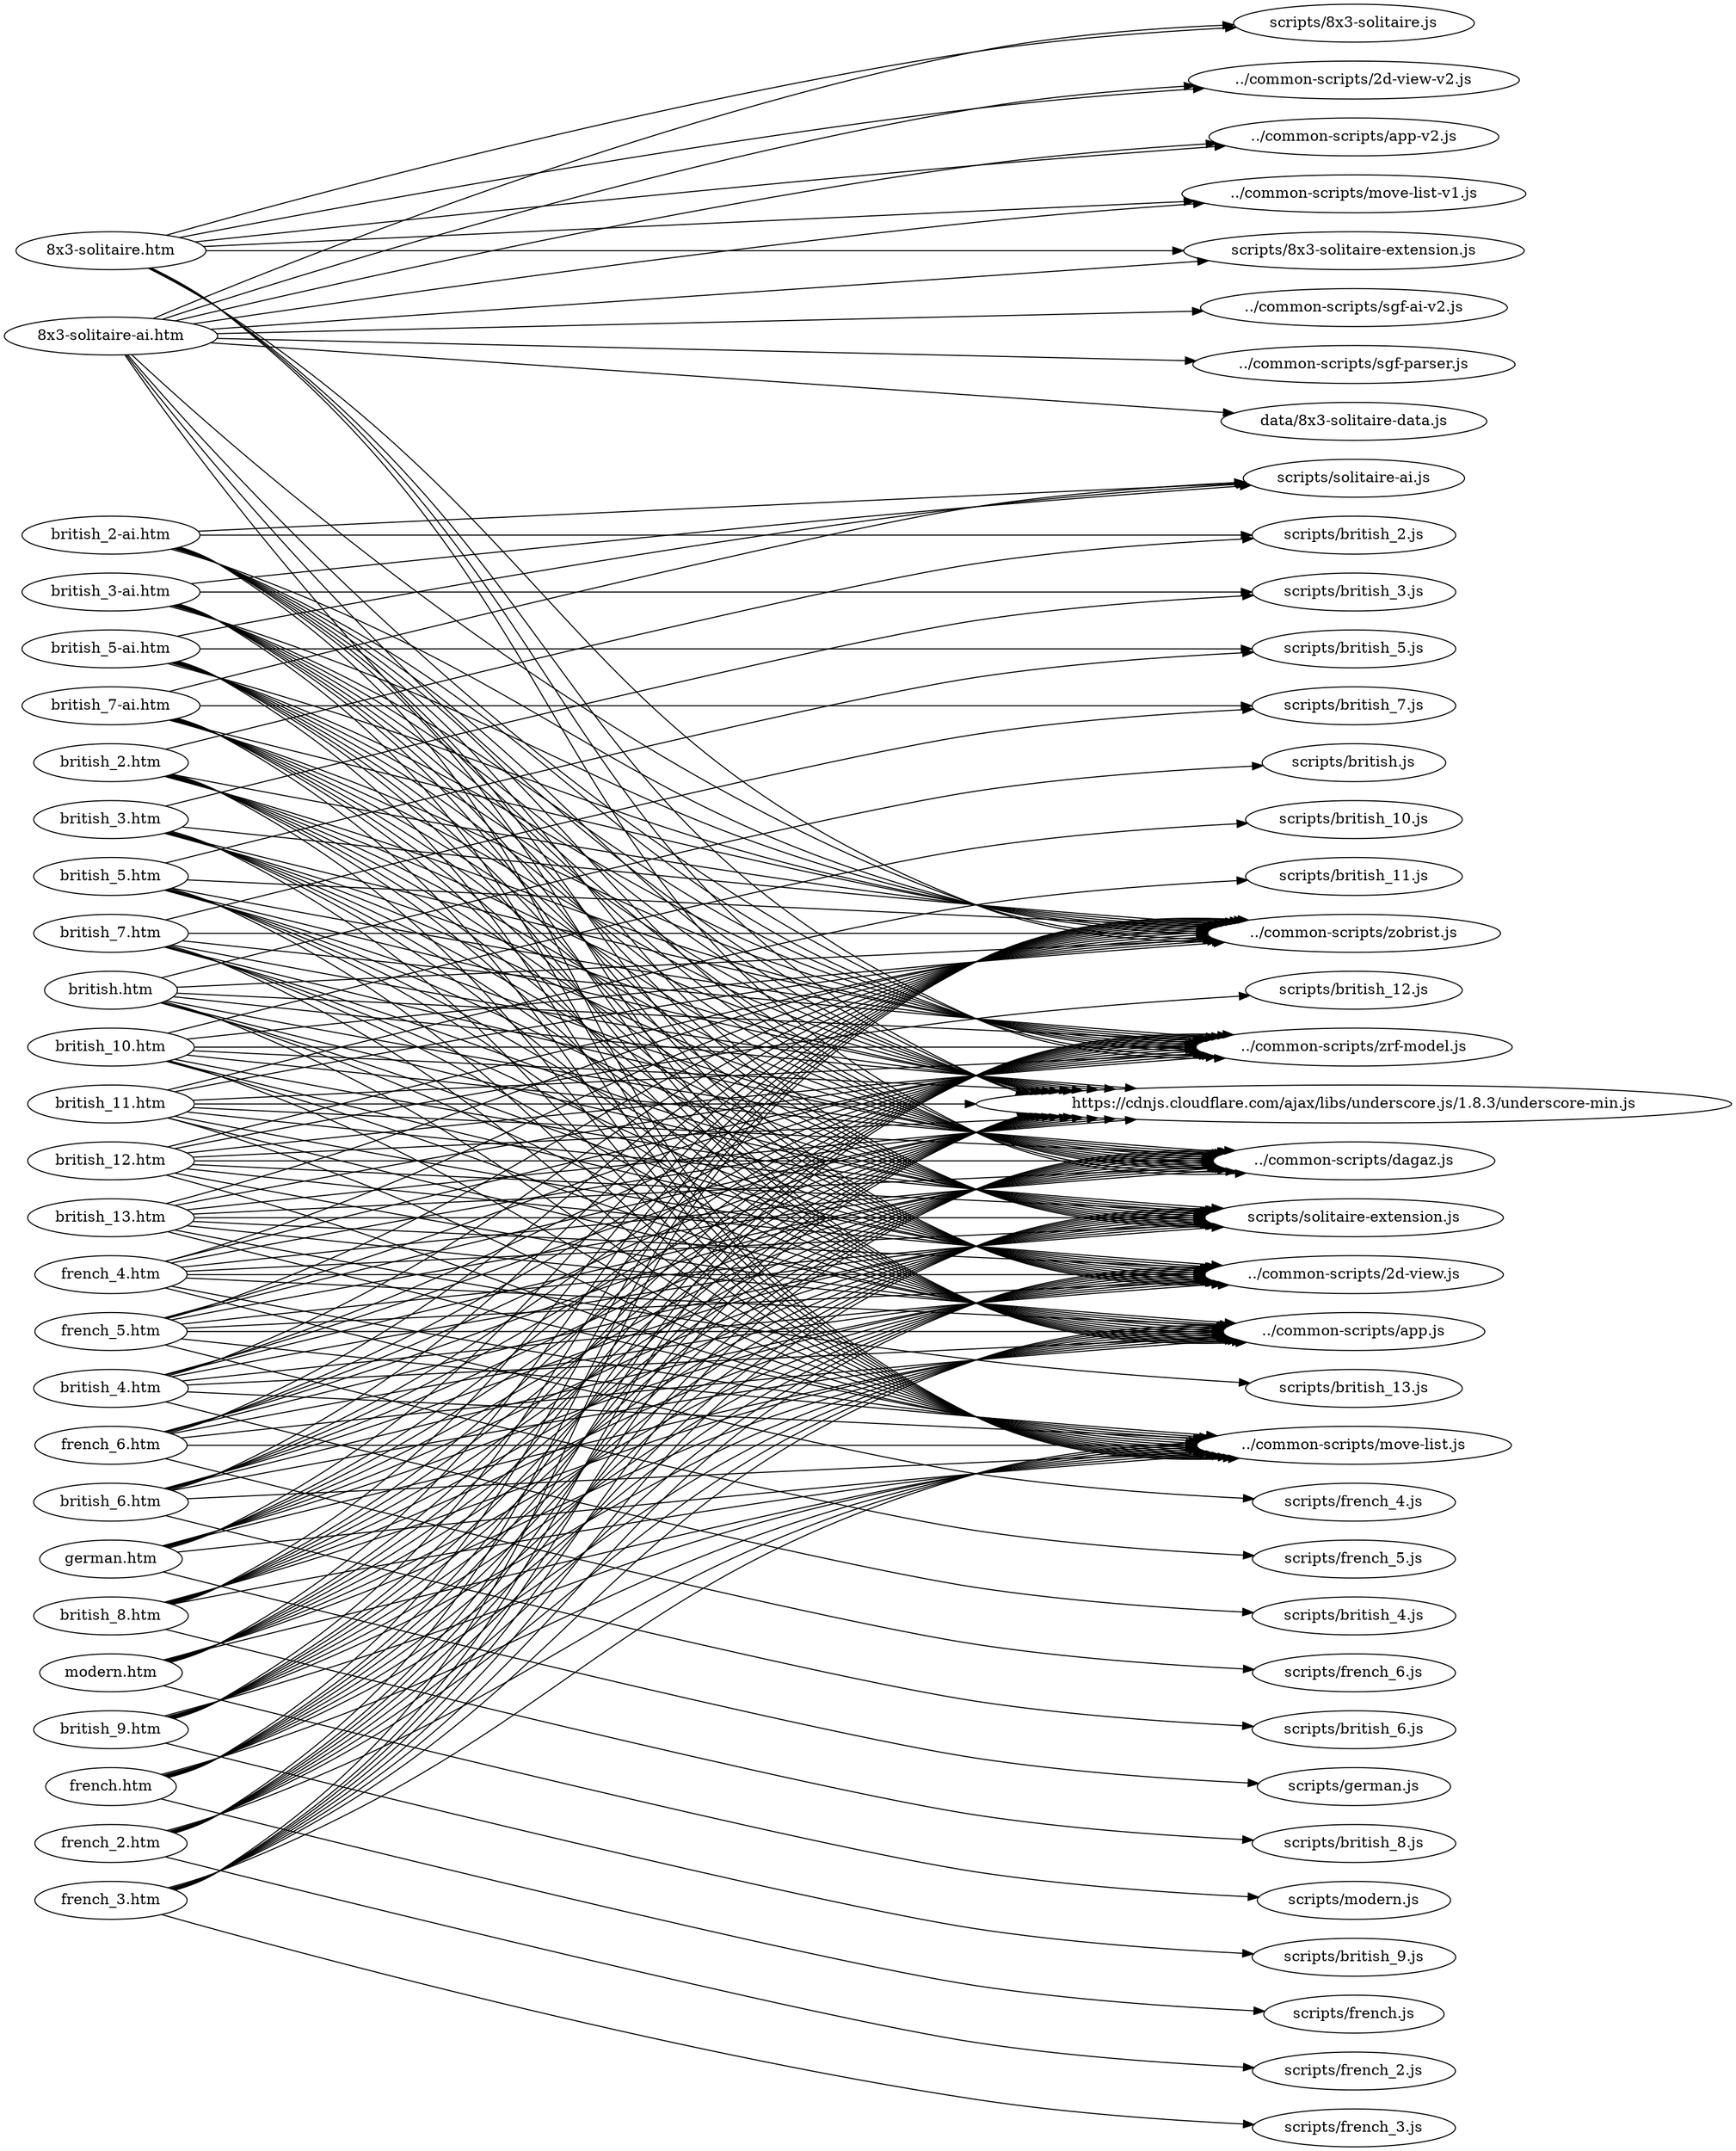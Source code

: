 digraph "graph" {
graph[ ranksep=10, rankdir = LR ];
  "8x3-solitaire-ai.htm" -> "../common-scripts/2d-view-v2.js";
  "8x3-solitaire-ai.htm" -> "../common-scripts/app-v2.js";
  "8x3-solitaire-ai.htm" -> "../common-scripts/dagaz.js";
  "8x3-solitaire-ai.htm" -> "../common-scripts/move-list-v1.js";
  "8x3-solitaire-ai.htm" -> "../common-scripts/sgf-ai-v2.js";
  "8x3-solitaire-ai.htm" -> "../common-scripts/sgf-parser.js";
  "8x3-solitaire-ai.htm" -> "../common-scripts/zobrist.js";
  "8x3-solitaire-ai.htm" -> "../common-scripts/zrf-model.js";
  "8x3-solitaire-ai.htm" -> "data/8x3-solitaire-data.js";
  "8x3-solitaire-ai.htm" -> "https://cdnjs.cloudflare.com/ajax/libs/underscore.js/1.8.3/underscore-min.js";
  "8x3-solitaire-ai.htm" -> "scripts/8x3-solitaire-extension.js";
  "8x3-solitaire-ai.htm" -> "scripts/8x3-solitaire.js";
  "8x3-solitaire.htm" -> "../common-scripts/2d-view-v2.js";
  "8x3-solitaire.htm" -> "../common-scripts/app-v2.js";
  "8x3-solitaire.htm" -> "../common-scripts/dagaz.js";
  "8x3-solitaire.htm" -> "../common-scripts/move-list-v1.js";
  "8x3-solitaire.htm" -> "../common-scripts/zobrist.js";
  "8x3-solitaire.htm" -> "../common-scripts/zrf-model.js";
  "8x3-solitaire.htm" -> "https://cdnjs.cloudflare.com/ajax/libs/underscore.js/1.8.3/underscore-min.js";
  "8x3-solitaire.htm" -> "scripts/8x3-solitaire-extension.js";
  "8x3-solitaire.htm" -> "scripts/8x3-solitaire.js";
  "british.htm" -> "../common-scripts/2d-view.js";
  "british.htm" -> "../common-scripts/app.js";
  "british.htm" -> "../common-scripts/dagaz.js";
  "british.htm" -> "../common-scripts/move-list.js";
  "british.htm" -> "../common-scripts/zobrist.js";
  "british.htm" -> "../common-scripts/zrf-model.js";
  "british.htm" -> "https://cdnjs.cloudflare.com/ajax/libs/underscore.js/1.8.3/underscore-min.js";
  "british.htm" -> "scripts/british.js";
  "british.htm" -> "scripts/solitaire-extension.js";
  "british_10.htm" -> "../common-scripts/2d-view.js";
  "british_10.htm" -> "../common-scripts/app.js";
  "british_10.htm" -> "../common-scripts/dagaz.js";
  "british_10.htm" -> "../common-scripts/move-list.js";
  "british_10.htm" -> "../common-scripts/zobrist.js";
  "british_10.htm" -> "../common-scripts/zrf-model.js";
  "british_10.htm" -> "https://cdnjs.cloudflare.com/ajax/libs/underscore.js/1.8.3/underscore-min.js";
  "british_10.htm" -> "scripts/british_10.js";
  "british_10.htm" -> "scripts/solitaire-extension.js";
  "british_11.htm" -> "../common-scripts/2d-view.js";
  "british_11.htm" -> "../common-scripts/app.js";
  "british_11.htm" -> "../common-scripts/dagaz.js";
  "british_11.htm" -> "../common-scripts/move-list.js";
  "british_11.htm" -> "../common-scripts/zobrist.js";
  "british_11.htm" -> "../common-scripts/zrf-model.js";
  "british_11.htm" -> "https://cdnjs.cloudflare.com/ajax/libs/underscore.js/1.8.3/underscore-min.js";
  "british_11.htm" -> "scripts/british_11.js";
  "british_11.htm" -> "scripts/solitaire-extension.js";
  "british_12.htm" -> "../common-scripts/2d-view.js";
  "british_12.htm" -> "../common-scripts/app.js";
  "british_12.htm" -> "../common-scripts/dagaz.js";
  "british_12.htm" -> "../common-scripts/move-list.js";
  "british_12.htm" -> "../common-scripts/zobrist.js";
  "british_12.htm" -> "../common-scripts/zrf-model.js";
  "british_12.htm" -> "https://cdnjs.cloudflare.com/ajax/libs/underscore.js/1.8.3/underscore-min.js";
  "british_12.htm" -> "scripts/british_12.js";
  "british_12.htm" -> "scripts/solitaire-extension.js";
  "british_13.htm" -> "../common-scripts/2d-view.js";
  "british_13.htm" -> "../common-scripts/app.js";
  "british_13.htm" -> "../common-scripts/dagaz.js";
  "british_13.htm" -> "../common-scripts/move-list.js";
  "british_13.htm" -> "../common-scripts/zobrist.js";
  "british_13.htm" -> "../common-scripts/zrf-model.js";
  "british_13.htm" -> "https://cdnjs.cloudflare.com/ajax/libs/underscore.js/1.8.3/underscore-min.js";
  "british_13.htm" -> "scripts/british_13.js";
  "british_13.htm" -> "scripts/solitaire-extension.js";
  "british_2-ai.htm" -> "../common-scripts/2d-view.js";
  "british_2-ai.htm" -> "../common-scripts/app.js";
  "british_2-ai.htm" -> "../common-scripts/dagaz.js";
  "british_2-ai.htm" -> "../common-scripts/move-list.js";
  "british_2-ai.htm" -> "../common-scripts/zobrist.js";
  "british_2-ai.htm" -> "../common-scripts/zrf-model.js";
  "british_2-ai.htm" -> "https://cdnjs.cloudflare.com/ajax/libs/underscore.js/1.8.3/underscore-min.js";
  "british_2-ai.htm" -> "scripts/british_2.js";
  "british_2-ai.htm" -> "scripts/solitaire-ai.js";
  "british_2-ai.htm" -> "scripts/solitaire-extension.js";
  "british_2.htm" -> "../common-scripts/2d-view.js";
  "british_2.htm" -> "../common-scripts/app.js";
  "british_2.htm" -> "../common-scripts/dagaz.js";
  "british_2.htm" -> "../common-scripts/move-list.js";
  "british_2.htm" -> "../common-scripts/zobrist.js";
  "british_2.htm" -> "../common-scripts/zrf-model.js";
  "british_2.htm" -> "https://cdnjs.cloudflare.com/ajax/libs/underscore.js/1.8.3/underscore-min.js";
  "british_2.htm" -> "scripts/british_2.js";
  "british_2.htm" -> "scripts/solitaire-extension.js";
  "british_3-ai.htm" -> "../common-scripts/2d-view.js";
  "british_3-ai.htm" -> "../common-scripts/app.js";
  "british_3-ai.htm" -> "../common-scripts/dagaz.js";
  "british_3-ai.htm" -> "../common-scripts/move-list.js";
  "british_3-ai.htm" -> "../common-scripts/zobrist.js";
  "british_3-ai.htm" -> "../common-scripts/zrf-model.js";
  "british_3-ai.htm" -> "https://cdnjs.cloudflare.com/ajax/libs/underscore.js/1.8.3/underscore-min.js";
  "british_3-ai.htm" -> "scripts/british_3.js";
  "british_3-ai.htm" -> "scripts/solitaire-ai.js";
  "british_3-ai.htm" -> "scripts/solitaire-extension.js";
  "british_3.htm" -> "../common-scripts/2d-view.js";
  "british_3.htm" -> "../common-scripts/app.js";
  "british_3.htm" -> "../common-scripts/dagaz.js";
  "british_3.htm" -> "../common-scripts/move-list.js";
  "british_3.htm" -> "../common-scripts/zobrist.js";
  "british_3.htm" -> "../common-scripts/zrf-model.js";
  "british_3.htm" -> "https://cdnjs.cloudflare.com/ajax/libs/underscore.js/1.8.3/underscore-min.js";
  "british_3.htm" -> "scripts/british_3.js";
  "british_3.htm" -> "scripts/solitaire-extension.js";
  "british_4.htm" -> "../common-scripts/2d-view.js";
  "british_4.htm" -> "../common-scripts/app.js";
  "british_4.htm" -> "../common-scripts/dagaz.js";
  "british_4.htm" -> "../common-scripts/move-list.js";
  "british_4.htm" -> "../common-scripts/zobrist.js";
  "british_4.htm" -> "../common-scripts/zrf-model.js";
  "british_4.htm" -> "https://cdnjs.cloudflare.com/ajax/libs/underscore.js/1.8.3/underscore-min.js";
  "british_4.htm" -> "scripts/british_4.js";
  "british_4.htm" -> "scripts/solitaire-extension.js";
  "british_5-ai.htm" -> "../common-scripts/2d-view.js";
  "british_5-ai.htm" -> "../common-scripts/app.js";
  "british_5-ai.htm" -> "../common-scripts/dagaz.js";
  "british_5-ai.htm" -> "../common-scripts/move-list.js";
  "british_5-ai.htm" -> "../common-scripts/zobrist.js";
  "british_5-ai.htm" -> "../common-scripts/zrf-model.js";
  "british_5-ai.htm" -> "https://cdnjs.cloudflare.com/ajax/libs/underscore.js/1.8.3/underscore-min.js";
  "british_5-ai.htm" -> "scripts/british_5.js";
  "british_5-ai.htm" -> "scripts/solitaire-ai.js";
  "british_5-ai.htm" -> "scripts/solitaire-extension.js";
  "british_5.htm" -> "../common-scripts/2d-view.js";
  "british_5.htm" -> "../common-scripts/app.js";
  "british_5.htm" -> "../common-scripts/dagaz.js";
  "british_5.htm" -> "../common-scripts/move-list.js";
  "british_5.htm" -> "../common-scripts/zobrist.js";
  "british_5.htm" -> "../common-scripts/zrf-model.js";
  "british_5.htm" -> "https://cdnjs.cloudflare.com/ajax/libs/underscore.js/1.8.3/underscore-min.js";
  "british_5.htm" -> "scripts/british_5.js";
  "british_5.htm" -> "scripts/solitaire-extension.js";
  "british_6.htm" -> "../common-scripts/2d-view.js";
  "british_6.htm" -> "../common-scripts/app.js";
  "british_6.htm" -> "../common-scripts/dagaz.js";
  "british_6.htm" -> "../common-scripts/move-list.js";
  "british_6.htm" -> "../common-scripts/zobrist.js";
  "british_6.htm" -> "../common-scripts/zrf-model.js";
  "british_6.htm" -> "https://cdnjs.cloudflare.com/ajax/libs/underscore.js/1.8.3/underscore-min.js";
  "british_6.htm" -> "scripts/british_6.js";
  "british_6.htm" -> "scripts/solitaire-extension.js";
  "british_7-ai.htm" -> "../common-scripts/2d-view.js";
  "british_7-ai.htm" -> "../common-scripts/app.js";
  "british_7-ai.htm" -> "../common-scripts/dagaz.js";
  "british_7-ai.htm" -> "../common-scripts/move-list.js";
  "british_7-ai.htm" -> "../common-scripts/zobrist.js";
  "british_7-ai.htm" -> "../common-scripts/zrf-model.js";
  "british_7-ai.htm" -> "https://cdnjs.cloudflare.com/ajax/libs/underscore.js/1.8.3/underscore-min.js";
  "british_7-ai.htm" -> "scripts/british_7.js";
  "british_7-ai.htm" -> "scripts/solitaire-ai.js";
  "british_7-ai.htm" -> "scripts/solitaire-extension.js";
  "british_7.htm" -> "../common-scripts/2d-view.js";
  "british_7.htm" -> "../common-scripts/app.js";
  "british_7.htm" -> "../common-scripts/dagaz.js";
  "british_7.htm" -> "../common-scripts/move-list.js";
  "british_7.htm" -> "../common-scripts/zobrist.js";
  "british_7.htm" -> "../common-scripts/zrf-model.js";
  "british_7.htm" -> "https://cdnjs.cloudflare.com/ajax/libs/underscore.js/1.8.3/underscore-min.js";
  "british_7.htm" -> "scripts/british_7.js";
  "british_7.htm" -> "scripts/solitaire-extension.js";
  "british_8.htm" -> "../common-scripts/2d-view.js";
  "british_8.htm" -> "../common-scripts/app.js";
  "british_8.htm" -> "../common-scripts/dagaz.js";
  "british_8.htm" -> "../common-scripts/move-list.js";
  "british_8.htm" -> "../common-scripts/zobrist.js";
  "british_8.htm" -> "../common-scripts/zrf-model.js";
  "british_8.htm" -> "https://cdnjs.cloudflare.com/ajax/libs/underscore.js/1.8.3/underscore-min.js";
  "british_8.htm" -> "scripts/british_8.js";
  "british_8.htm" -> "scripts/solitaire-extension.js";
  "british_9.htm" -> "../common-scripts/2d-view.js";
  "british_9.htm" -> "../common-scripts/app.js";
  "british_9.htm" -> "../common-scripts/dagaz.js";
  "british_9.htm" -> "../common-scripts/move-list.js";
  "british_9.htm" -> "../common-scripts/zobrist.js";
  "british_9.htm" -> "../common-scripts/zrf-model.js";
  "british_9.htm" -> "https://cdnjs.cloudflare.com/ajax/libs/underscore.js/1.8.3/underscore-min.js";
  "british_9.htm" -> "scripts/british_9.js";
  "british_9.htm" -> "scripts/solitaire-extension.js";
  "french.htm" -> "../common-scripts/2d-view.js";
  "french.htm" -> "../common-scripts/app.js";
  "french.htm" -> "../common-scripts/dagaz.js";
  "french.htm" -> "../common-scripts/move-list.js";
  "french.htm" -> "../common-scripts/zobrist.js";
  "french.htm" -> "../common-scripts/zrf-model.js";
  "french.htm" -> "https://cdnjs.cloudflare.com/ajax/libs/underscore.js/1.8.3/underscore-min.js";
  "french.htm" -> "scripts/french.js";
  "french.htm" -> "scripts/solitaire-extension.js";
  "french_2.htm" -> "../common-scripts/2d-view.js";
  "french_2.htm" -> "../common-scripts/app.js";
  "french_2.htm" -> "../common-scripts/dagaz.js";
  "french_2.htm" -> "../common-scripts/move-list.js";
  "french_2.htm" -> "../common-scripts/zobrist.js";
  "french_2.htm" -> "../common-scripts/zrf-model.js";
  "french_2.htm" -> "https://cdnjs.cloudflare.com/ajax/libs/underscore.js/1.8.3/underscore-min.js";
  "french_2.htm" -> "scripts/french_2.js";
  "french_2.htm" -> "scripts/solitaire-extension.js";
  "french_3.htm" -> "../common-scripts/2d-view.js";
  "french_3.htm" -> "../common-scripts/app.js";
  "french_3.htm" -> "../common-scripts/dagaz.js";
  "french_3.htm" -> "../common-scripts/move-list.js";
  "french_3.htm" -> "../common-scripts/zobrist.js";
  "french_3.htm" -> "../common-scripts/zrf-model.js";
  "french_3.htm" -> "https://cdnjs.cloudflare.com/ajax/libs/underscore.js/1.8.3/underscore-min.js";
  "french_3.htm" -> "scripts/french_3.js";
  "french_3.htm" -> "scripts/solitaire-extension.js";
  "french_4.htm" -> "../common-scripts/2d-view.js";
  "french_4.htm" -> "../common-scripts/app.js";
  "french_4.htm" -> "../common-scripts/dagaz.js";
  "french_4.htm" -> "../common-scripts/move-list.js";
  "french_4.htm" -> "../common-scripts/zobrist.js";
  "french_4.htm" -> "../common-scripts/zrf-model.js";
  "french_4.htm" -> "https://cdnjs.cloudflare.com/ajax/libs/underscore.js/1.8.3/underscore-min.js";
  "french_4.htm" -> "scripts/french_4.js";
  "french_4.htm" -> "scripts/solitaire-extension.js";
  "french_5.htm" -> "../common-scripts/2d-view.js";
  "french_5.htm" -> "../common-scripts/app.js";
  "french_5.htm" -> "../common-scripts/dagaz.js";
  "french_5.htm" -> "../common-scripts/move-list.js";
  "french_5.htm" -> "../common-scripts/zobrist.js";
  "french_5.htm" -> "../common-scripts/zrf-model.js";
  "french_5.htm" -> "https://cdnjs.cloudflare.com/ajax/libs/underscore.js/1.8.3/underscore-min.js";
  "french_5.htm" -> "scripts/french_5.js";
  "french_5.htm" -> "scripts/solitaire-extension.js";
  "french_6.htm" -> "../common-scripts/2d-view.js";
  "french_6.htm" -> "../common-scripts/app.js";
  "french_6.htm" -> "../common-scripts/dagaz.js";
  "french_6.htm" -> "../common-scripts/move-list.js";
  "french_6.htm" -> "../common-scripts/zobrist.js";
  "french_6.htm" -> "../common-scripts/zrf-model.js";
  "french_6.htm" -> "https://cdnjs.cloudflare.com/ajax/libs/underscore.js/1.8.3/underscore-min.js";
  "french_6.htm" -> "scripts/french_6.js";
  "french_6.htm" -> "scripts/solitaire-extension.js";
  "german.htm" -> "../common-scripts/2d-view.js";
  "german.htm" -> "../common-scripts/app.js";
  "german.htm" -> "../common-scripts/dagaz.js";
  "german.htm" -> "../common-scripts/move-list.js";
  "german.htm" -> "../common-scripts/zobrist.js";
  "german.htm" -> "../common-scripts/zrf-model.js";
  "german.htm" -> "https://cdnjs.cloudflare.com/ajax/libs/underscore.js/1.8.3/underscore-min.js";
  "german.htm" -> "scripts/german.js";
  "german.htm" -> "scripts/solitaire-extension.js";
  "modern.htm" -> "../common-scripts/2d-view.js";
  "modern.htm" -> "../common-scripts/app.js";
  "modern.htm" -> "../common-scripts/dagaz.js";
  "modern.htm" -> "../common-scripts/move-list.js";
  "modern.htm" -> "../common-scripts/zobrist.js";
  "modern.htm" -> "../common-scripts/zrf-model.js";
  "modern.htm" -> "https://cdnjs.cloudflare.com/ajax/libs/underscore.js/1.8.3/underscore-min.js";
  "modern.htm" -> "scripts/modern.js";
  "modern.htm" -> "scripts/solitaire-extension.js";
}
